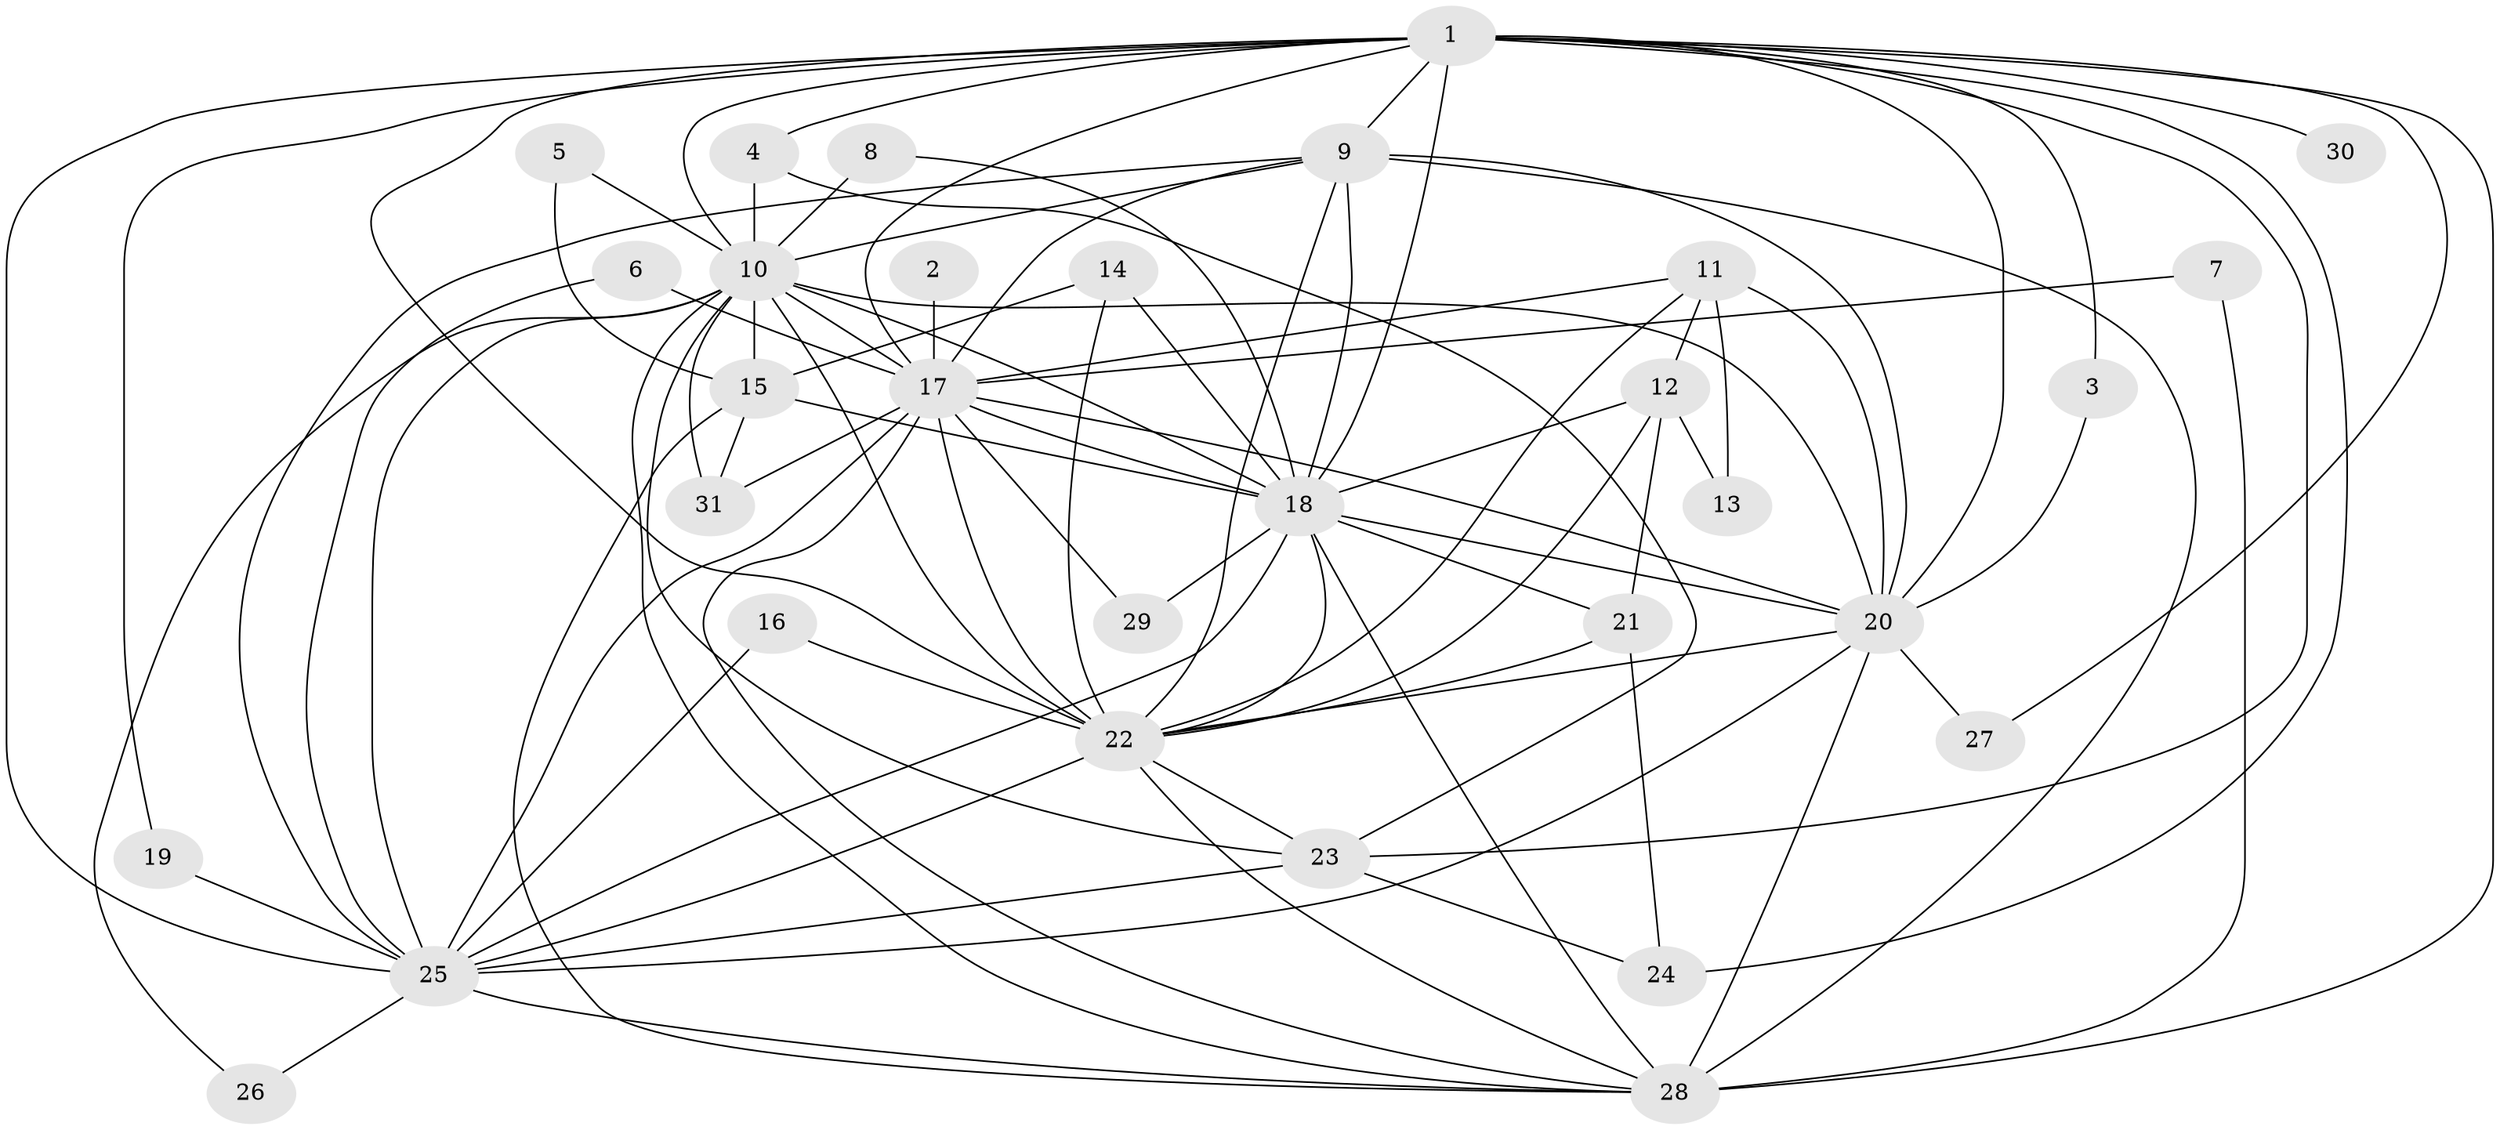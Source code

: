 // original degree distribution, {17: 0.01639344262295082, 12: 0.01639344262295082, 18: 0.04918032786885246, 21: 0.01639344262295082, 14: 0.03278688524590164, 16: 0.01639344262295082, 10: 0.01639344262295082, 2: 0.5245901639344263, 8: 0.01639344262295082, 5: 0.04918032786885246, 3: 0.18032786885245902, 4: 0.06557377049180328}
// Generated by graph-tools (version 1.1) at 2025/25/03/09/25 03:25:45]
// undirected, 31 vertices, 88 edges
graph export_dot {
graph [start="1"]
  node [color=gray90,style=filled];
  1;
  2;
  3;
  4;
  5;
  6;
  7;
  8;
  9;
  10;
  11;
  12;
  13;
  14;
  15;
  16;
  17;
  18;
  19;
  20;
  21;
  22;
  23;
  24;
  25;
  26;
  27;
  28;
  29;
  30;
  31;
  1 -- 3 [weight=1.0];
  1 -- 4 [weight=1.0];
  1 -- 9 [weight=2.0];
  1 -- 10 [weight=2.0];
  1 -- 17 [weight=2.0];
  1 -- 18 [weight=3.0];
  1 -- 19 [weight=1.0];
  1 -- 20 [weight=3.0];
  1 -- 22 [weight=2.0];
  1 -- 23 [weight=1.0];
  1 -- 24 [weight=1.0];
  1 -- 25 [weight=2.0];
  1 -- 27 [weight=1.0];
  1 -- 28 [weight=3.0];
  1 -- 30 [weight=1.0];
  2 -- 17 [weight=1.0];
  3 -- 20 [weight=1.0];
  4 -- 10 [weight=1.0];
  4 -- 23 [weight=1.0];
  5 -- 10 [weight=1.0];
  5 -- 15 [weight=1.0];
  6 -- 17 [weight=1.0];
  6 -- 25 [weight=1.0];
  7 -- 17 [weight=1.0];
  7 -- 28 [weight=2.0];
  8 -- 10 [weight=1.0];
  8 -- 18 [weight=1.0];
  9 -- 10 [weight=2.0];
  9 -- 17 [weight=1.0];
  9 -- 18 [weight=1.0];
  9 -- 20 [weight=1.0];
  9 -- 22 [weight=1.0];
  9 -- 25 [weight=1.0];
  9 -- 28 [weight=1.0];
  10 -- 15 [weight=3.0];
  10 -- 17 [weight=1.0];
  10 -- 18 [weight=1.0];
  10 -- 20 [weight=1.0];
  10 -- 22 [weight=1.0];
  10 -- 23 [weight=1.0];
  10 -- 25 [weight=1.0];
  10 -- 26 [weight=1.0];
  10 -- 28 [weight=1.0];
  10 -- 31 [weight=1.0];
  11 -- 12 [weight=1.0];
  11 -- 13 [weight=1.0];
  11 -- 17 [weight=1.0];
  11 -- 20 [weight=2.0];
  11 -- 22 [weight=1.0];
  12 -- 13 [weight=1.0];
  12 -- 18 [weight=1.0];
  12 -- 21 [weight=2.0];
  12 -- 22 [weight=1.0];
  14 -- 15 [weight=1.0];
  14 -- 18 [weight=1.0];
  14 -- 22 [weight=1.0];
  15 -- 18 [weight=1.0];
  15 -- 28 [weight=2.0];
  15 -- 31 [weight=1.0];
  16 -- 22 [weight=1.0];
  16 -- 25 [weight=1.0];
  17 -- 18 [weight=2.0];
  17 -- 20 [weight=1.0];
  17 -- 22 [weight=2.0];
  17 -- 25 [weight=2.0];
  17 -- 28 [weight=1.0];
  17 -- 29 [weight=1.0];
  17 -- 31 [weight=2.0];
  18 -- 20 [weight=1.0];
  18 -- 21 [weight=2.0];
  18 -- 22 [weight=2.0];
  18 -- 25 [weight=1.0];
  18 -- 28 [weight=1.0];
  18 -- 29 [weight=1.0];
  19 -- 25 [weight=1.0];
  20 -- 22 [weight=1.0];
  20 -- 25 [weight=1.0];
  20 -- 27 [weight=1.0];
  20 -- 28 [weight=1.0];
  21 -- 22 [weight=1.0];
  21 -- 24 [weight=1.0];
  22 -- 23 [weight=1.0];
  22 -- 25 [weight=2.0];
  22 -- 28 [weight=1.0];
  23 -- 24 [weight=1.0];
  23 -- 25 [weight=1.0];
  25 -- 26 [weight=1.0];
  25 -- 28 [weight=1.0];
}
